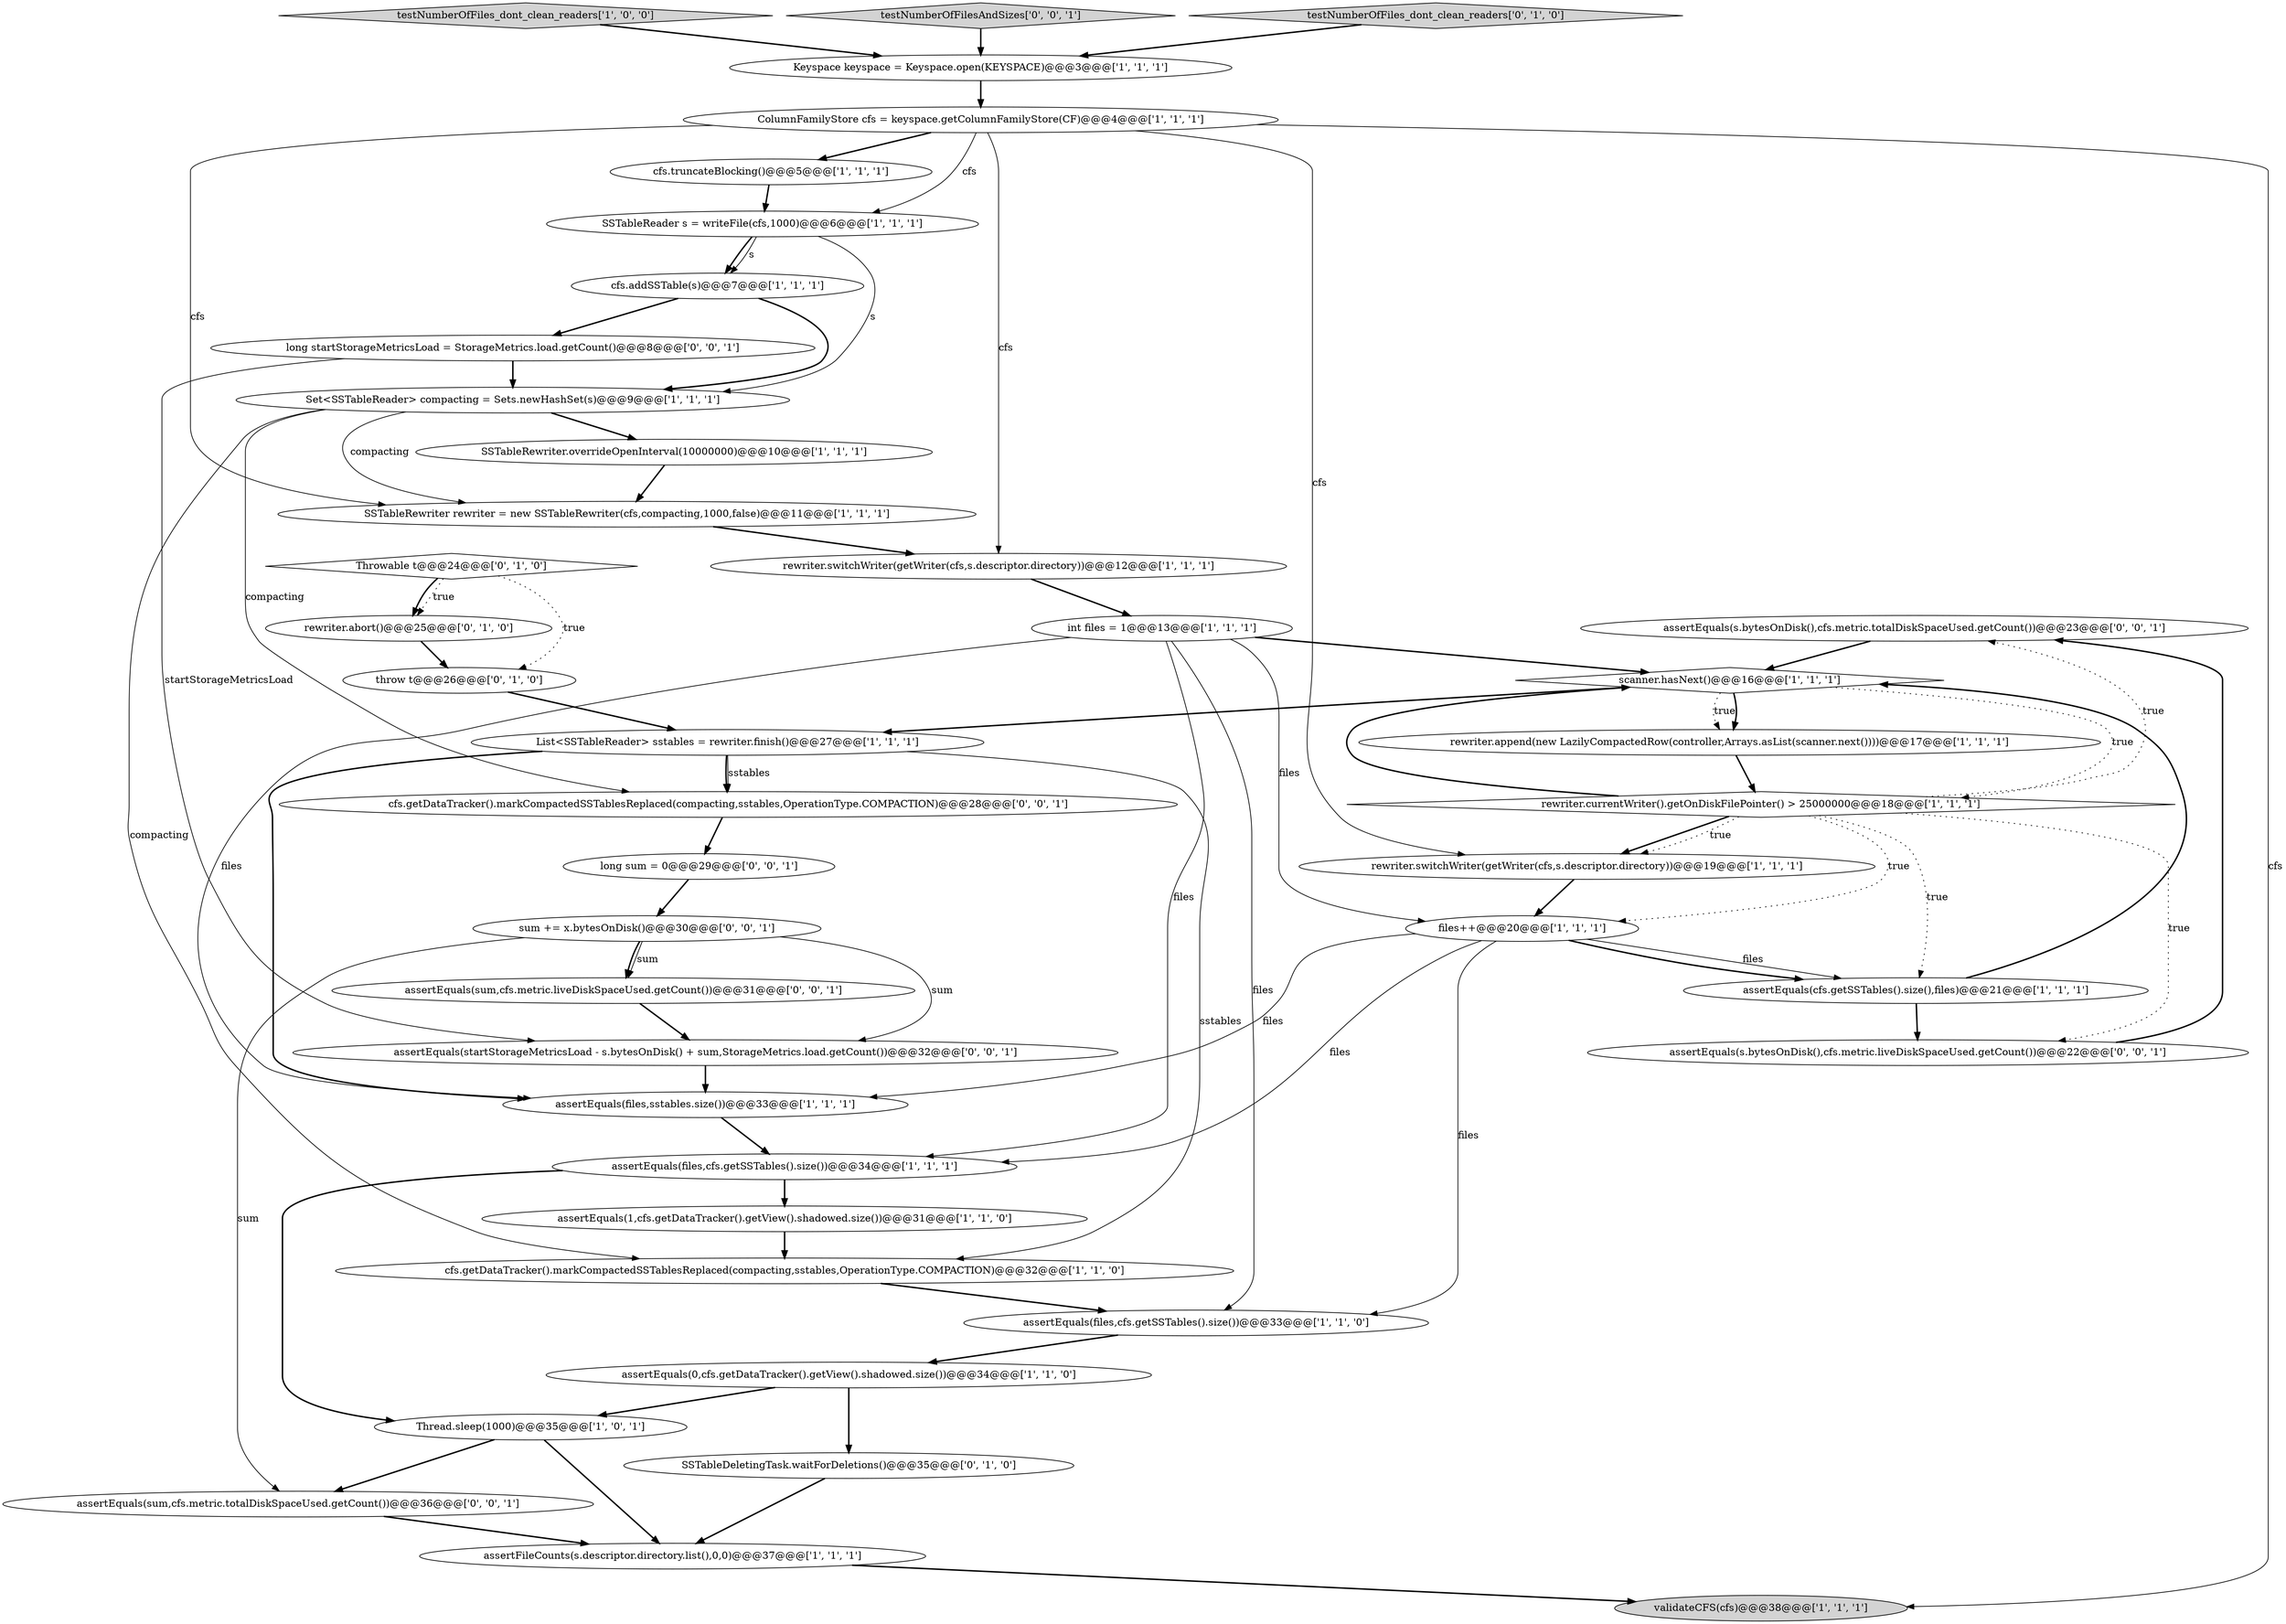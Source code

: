 digraph {
38 [style = filled, label = "assertEquals(s.bytesOnDisk(),cfs.metric.totalDiskSpaceUsed.getCount())@@@23@@@['0', '0', '1']", fillcolor = white, shape = ellipse image = "AAA0AAABBB3BBB"];
37 [style = filled, label = "cfs.getDataTracker().markCompactedSSTablesReplaced(compacting,sstables,OperationType.COMPACTION)@@@28@@@['0', '0', '1']", fillcolor = white, shape = ellipse image = "AAA0AAABBB3BBB"];
6 [style = filled, label = "files++@@@20@@@['1', '1', '1']", fillcolor = white, shape = ellipse image = "AAA0AAABBB1BBB"];
14 [style = filled, label = "assertFileCounts(s.descriptor.directory.list(),0,0)@@@37@@@['1', '1', '1']", fillcolor = white, shape = ellipse image = "AAA0AAABBB1BBB"];
10 [style = filled, label = "ColumnFamilyStore cfs = keyspace.getColumnFamilyStore(CF)@@@4@@@['1', '1', '1']", fillcolor = white, shape = ellipse image = "AAA0AAABBB1BBB"];
40 [style = filled, label = "assertEquals(startStorageMetricsLoad - s.bytesOnDisk() + sum,StorageMetrics.load.getCount())@@@32@@@['0', '0', '1']", fillcolor = white, shape = ellipse image = "AAA0AAABBB3BBB"];
5 [style = filled, label = "Keyspace keyspace = Keyspace.open(KEYSPACE)@@@3@@@['1', '1', '1']", fillcolor = white, shape = ellipse image = "AAA0AAABBB1BBB"];
2 [style = filled, label = "SSTableRewriter rewriter = new SSTableRewriter(cfs,compacting,1000,false)@@@11@@@['1', '1', '1']", fillcolor = white, shape = ellipse image = "AAA0AAABBB1BBB"];
9 [style = filled, label = "assertEquals(files,cfs.getSSTables().size())@@@33@@@['1', '1', '0']", fillcolor = white, shape = ellipse image = "AAA0AAABBB1BBB"];
15 [style = filled, label = "testNumberOfFiles_dont_clean_readers['1', '0', '0']", fillcolor = lightgray, shape = diamond image = "AAA0AAABBB1BBB"];
35 [style = filled, label = "sum += x.bytesOnDisk()@@@30@@@['0', '0', '1']", fillcolor = white, shape = ellipse image = "AAA0AAABBB3BBB"];
12 [style = filled, label = "SSTableRewriter.overrideOpenInterval(10000000)@@@10@@@['1', '1', '1']", fillcolor = white, shape = ellipse image = "AAA0AAABBB1BBB"];
21 [style = filled, label = "assertEquals(cfs.getSSTables().size(),files)@@@21@@@['1', '1', '1']", fillcolor = white, shape = ellipse image = "AAA0AAABBB1BBB"];
34 [style = filled, label = "assertEquals(s.bytesOnDisk(),cfs.metric.liveDiskSpaceUsed.getCount())@@@22@@@['0', '0', '1']", fillcolor = white, shape = ellipse image = "AAA0AAABBB3BBB"];
17 [style = filled, label = "List<SSTableReader> sstables = rewriter.finish()@@@27@@@['1', '1', '1']", fillcolor = white, shape = ellipse image = "AAA0AAABBB1BBB"];
26 [style = filled, label = "assertEquals(files,sstables.size())@@@33@@@['1', '1', '1']", fillcolor = white, shape = ellipse image = "AAA0AAABBB1BBB"];
20 [style = filled, label = "rewriter.append(new LazilyCompactedRow(controller,Arrays.asList(scanner.next())))@@@17@@@['1', '1', '1']", fillcolor = white, shape = ellipse image = "AAA0AAABBB1BBB"];
32 [style = filled, label = "testNumberOfFilesAndSizes['0', '0', '1']", fillcolor = lightgray, shape = diamond image = "AAA0AAABBB3BBB"];
25 [style = filled, label = "rewriter.switchWriter(getWriter(cfs,s.descriptor.directory))@@@19@@@['1', '1', '1']", fillcolor = white, shape = ellipse image = "AAA0AAABBB1BBB"];
7 [style = filled, label = "rewriter.switchWriter(getWriter(cfs,s.descriptor.directory))@@@12@@@['1', '1', '1']", fillcolor = white, shape = ellipse image = "AAA0AAABBB1BBB"];
8 [style = filled, label = "cfs.getDataTracker().markCompactedSSTablesReplaced(compacting,sstables,OperationType.COMPACTION)@@@32@@@['1', '1', '0']", fillcolor = white, shape = ellipse image = "AAA0AAABBB1BBB"];
11 [style = filled, label = "assertEquals(files,cfs.getSSTables().size())@@@34@@@['1', '1', '1']", fillcolor = white, shape = ellipse image = "AAA0AAABBB1BBB"];
22 [style = filled, label = "int files = 1@@@13@@@['1', '1', '1']", fillcolor = white, shape = ellipse image = "AAA0AAABBB1BBB"];
16 [style = filled, label = "validateCFS(cfs)@@@38@@@['1', '1', '1']", fillcolor = lightgray, shape = ellipse image = "AAA0AAABBB1BBB"];
4 [style = filled, label = "cfs.addSSTable(s)@@@7@@@['1', '1', '1']", fillcolor = white, shape = ellipse image = "AAA0AAABBB1BBB"];
0 [style = filled, label = "Thread.sleep(1000)@@@35@@@['1', '0', '1']", fillcolor = white, shape = ellipse image = "AAA0AAABBB1BBB"];
30 [style = filled, label = "rewriter.abort()@@@25@@@['0', '1', '0']", fillcolor = white, shape = ellipse image = "AAA1AAABBB2BBB"];
3 [style = filled, label = "scanner.hasNext()@@@16@@@['1', '1', '1']", fillcolor = white, shape = diamond image = "AAA0AAABBB1BBB"];
28 [style = filled, label = "testNumberOfFiles_dont_clean_readers['0', '1', '0']", fillcolor = lightgray, shape = diamond image = "AAA0AAABBB2BBB"];
18 [style = filled, label = "assertEquals(0,cfs.getDataTracker().getView().shadowed.size())@@@34@@@['1', '1', '0']", fillcolor = white, shape = ellipse image = "AAA0AAABBB1BBB"];
39 [style = filled, label = "long sum = 0@@@29@@@['0', '0', '1']", fillcolor = white, shape = ellipse image = "AAA0AAABBB3BBB"];
36 [style = filled, label = "long startStorageMetricsLoad = StorageMetrics.load.getCount()@@@8@@@['0', '0', '1']", fillcolor = white, shape = ellipse image = "AAA0AAABBB3BBB"];
24 [style = filled, label = "rewriter.currentWriter().getOnDiskFilePointer() > 25000000@@@18@@@['1', '1', '1']", fillcolor = white, shape = diamond image = "AAA0AAABBB1BBB"];
41 [style = filled, label = "assertEquals(sum,cfs.metric.totalDiskSpaceUsed.getCount())@@@36@@@['0', '0', '1']", fillcolor = white, shape = ellipse image = "AAA0AAABBB3BBB"];
33 [style = filled, label = "assertEquals(sum,cfs.metric.liveDiskSpaceUsed.getCount())@@@31@@@['0', '0', '1']", fillcolor = white, shape = ellipse image = "AAA0AAABBB3BBB"];
23 [style = filled, label = "cfs.truncateBlocking()@@@5@@@['1', '1', '1']", fillcolor = white, shape = ellipse image = "AAA0AAABBB1BBB"];
19 [style = filled, label = "Set<SSTableReader> compacting = Sets.newHashSet(s)@@@9@@@['1', '1', '1']", fillcolor = white, shape = ellipse image = "AAA0AAABBB1BBB"];
13 [style = filled, label = "SSTableReader s = writeFile(cfs,1000)@@@6@@@['1', '1', '1']", fillcolor = white, shape = ellipse image = "AAA0AAABBB1BBB"];
29 [style = filled, label = "throw t@@@26@@@['0', '1', '0']", fillcolor = white, shape = ellipse image = "AAA1AAABBB2BBB"];
1 [style = filled, label = "assertEquals(1,cfs.getDataTracker().getView().shadowed.size())@@@31@@@['1', '1', '0']", fillcolor = white, shape = ellipse image = "AAA0AAABBB1BBB"];
31 [style = filled, label = "SSTableDeletingTask.waitForDeletions()@@@35@@@['0', '1', '0']", fillcolor = white, shape = ellipse image = "AAA0AAABBB2BBB"];
27 [style = filled, label = "Throwable t@@@24@@@['0', '1', '0']", fillcolor = white, shape = diamond image = "AAA1AAABBB2BBB"];
9->18 [style = bold, label=""];
17->8 [style = solid, label="sstables"];
35->40 [style = solid, label="sum"];
27->30 [style = dotted, label="true"];
35->33 [style = bold, label=""];
10->13 [style = solid, label="cfs"];
19->8 [style = solid, label="compacting"];
21->3 [style = bold, label=""];
17->26 [style = bold, label=""];
8->9 [style = bold, label=""];
6->11 [style = solid, label="files"];
13->4 [style = bold, label=""];
14->16 [style = bold, label=""];
10->23 [style = bold, label=""];
22->11 [style = solid, label="files"];
35->41 [style = solid, label="sum"];
27->29 [style = dotted, label="true"];
22->6 [style = solid, label="files"];
3->24 [style = dotted, label="true"];
2->7 [style = bold, label=""];
32->5 [style = bold, label=""];
36->19 [style = bold, label=""];
39->35 [style = bold, label=""];
12->2 [style = bold, label=""];
22->3 [style = bold, label=""];
11->0 [style = bold, label=""];
3->20 [style = dotted, label="true"];
1->8 [style = bold, label=""];
24->34 [style = dotted, label="true"];
6->26 [style = solid, label="files"];
11->1 [style = bold, label=""];
13->4 [style = solid, label="s"];
22->9 [style = solid, label="files"];
22->26 [style = solid, label="files"];
7->22 [style = bold, label=""];
24->21 [style = dotted, label="true"];
5->10 [style = bold, label=""];
19->37 [style = solid, label="compacting"];
10->16 [style = solid, label="cfs"];
3->20 [style = bold, label=""];
40->26 [style = bold, label=""];
33->40 [style = bold, label=""];
6->21 [style = solid, label="files"];
17->37 [style = solid, label="sstables"];
34->38 [style = bold, label=""];
35->33 [style = solid, label="sum"];
6->21 [style = bold, label=""];
3->17 [style = bold, label=""];
23->13 [style = bold, label=""];
17->37 [style = bold, label=""];
4->19 [style = bold, label=""];
38->3 [style = bold, label=""];
37->39 [style = bold, label=""];
10->2 [style = solid, label="cfs"];
36->40 [style = solid, label="startStorageMetricsLoad"];
26->11 [style = bold, label=""];
24->6 [style = dotted, label="true"];
24->3 [style = bold, label=""];
27->30 [style = bold, label=""];
29->17 [style = bold, label=""];
10->25 [style = solid, label="cfs"];
15->5 [style = bold, label=""];
24->38 [style = dotted, label="true"];
28->5 [style = bold, label=""];
20->24 [style = bold, label=""];
21->34 [style = bold, label=""];
18->31 [style = bold, label=""];
19->2 [style = solid, label="compacting"];
24->25 [style = bold, label=""];
24->25 [style = dotted, label="true"];
10->7 [style = solid, label="cfs"];
0->14 [style = bold, label=""];
13->19 [style = solid, label="s"];
0->41 [style = bold, label=""];
19->12 [style = bold, label=""];
41->14 [style = bold, label=""];
25->6 [style = bold, label=""];
31->14 [style = bold, label=""];
6->9 [style = solid, label="files"];
4->36 [style = bold, label=""];
30->29 [style = bold, label=""];
18->0 [style = bold, label=""];
}

